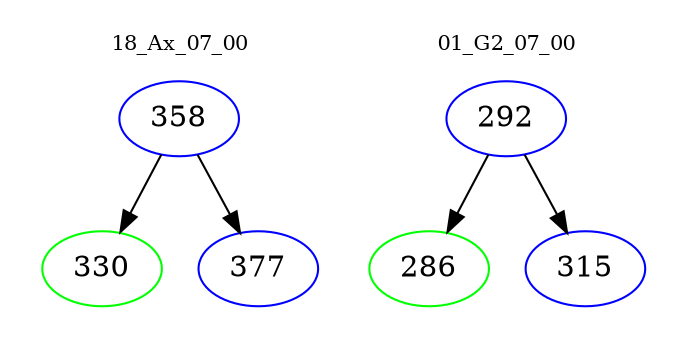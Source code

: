 digraph{
subgraph cluster_0 {
color = white
label = "18_Ax_07_00";
fontsize=10;
T0_358 [label="358", color="blue"]
T0_358 -> T0_330 [color="black"]
T0_330 [label="330", color="green"]
T0_358 -> T0_377 [color="black"]
T0_377 [label="377", color="blue"]
}
subgraph cluster_1 {
color = white
label = "01_G2_07_00";
fontsize=10;
T1_292 [label="292", color="blue"]
T1_292 -> T1_286 [color="black"]
T1_286 [label="286", color="green"]
T1_292 -> T1_315 [color="black"]
T1_315 [label="315", color="blue"]
}
}
